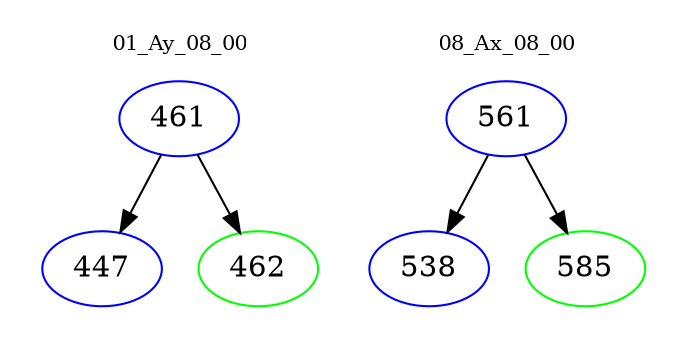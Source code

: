 digraph{
subgraph cluster_0 {
color = white
label = "01_Ay_08_00";
fontsize=10;
T0_461 [label="461", color="blue"]
T0_461 -> T0_447 [color="black"]
T0_447 [label="447", color="blue"]
T0_461 -> T0_462 [color="black"]
T0_462 [label="462", color="green"]
}
subgraph cluster_1 {
color = white
label = "08_Ax_08_00";
fontsize=10;
T1_561 [label="561", color="blue"]
T1_561 -> T1_538 [color="black"]
T1_538 [label="538", color="blue"]
T1_561 -> T1_585 [color="black"]
T1_585 [label="585", color="green"]
}
}
